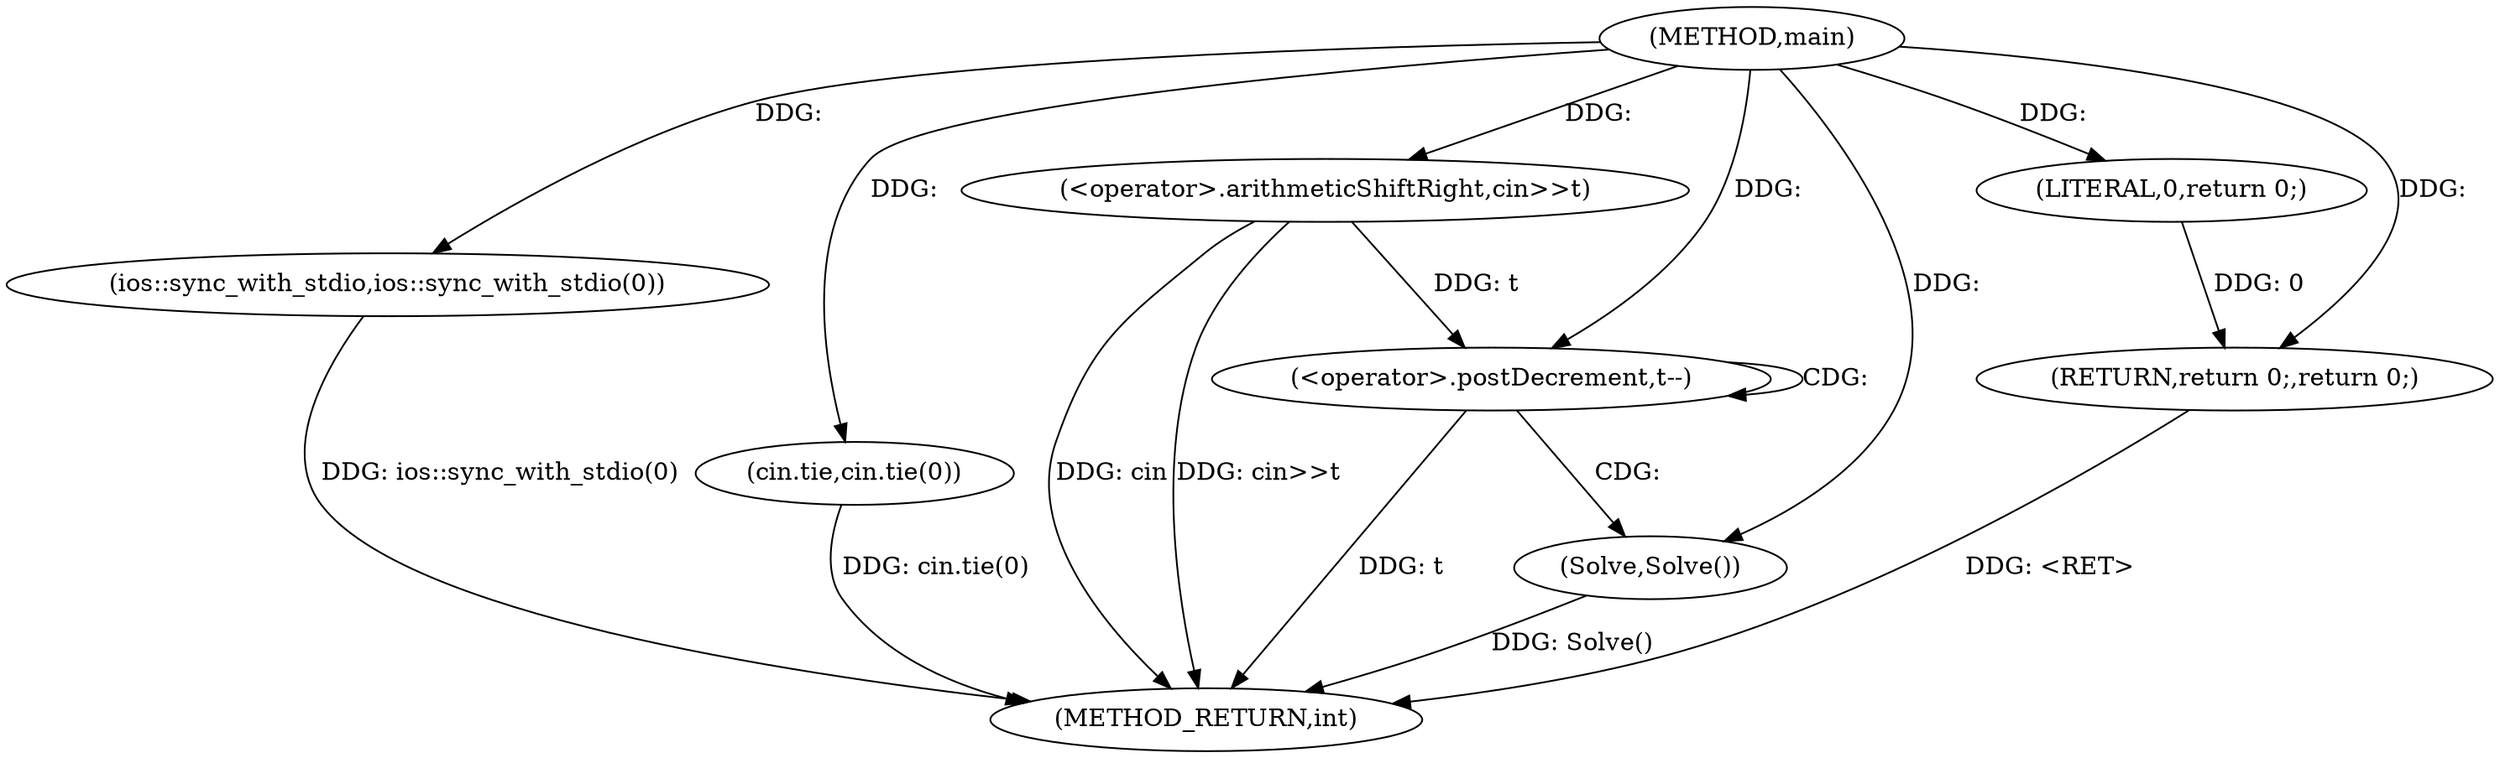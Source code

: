 digraph "main" {  
"1000134" [label = "(METHOD,main)" ]
"1000150" [label = "(METHOD_RETURN,int)" ]
"1000136" [label = "(ios::sync_with_stdio,ios::sync_with_stdio(0))" ]
"1000138" [label = "(cin.tie,cin.tie(0))" ]
"1000140" [label = "(<operator>.arithmeticShiftRight,cin>>t)" ]
"1000148" [label = "(RETURN,return 0;,return 0;)" ]
"1000144" [label = "(<operator>.postDecrement,t--)" ]
"1000149" [label = "(LITERAL,0,return 0;)" ]
"1000147" [label = "(Solve,Solve())" ]
  "1000148" -> "1000150"  [ label = "DDG: <RET>"] 
  "1000136" -> "1000150"  [ label = "DDG: ios::sync_with_stdio(0)"] 
  "1000138" -> "1000150"  [ label = "DDG: cin.tie(0)"] 
  "1000140" -> "1000150"  [ label = "DDG: cin>>t"] 
  "1000144" -> "1000150"  [ label = "DDG: t"] 
  "1000147" -> "1000150"  [ label = "DDG: Solve()"] 
  "1000140" -> "1000150"  [ label = "DDG: cin"] 
  "1000149" -> "1000148"  [ label = "DDG: 0"] 
  "1000134" -> "1000148"  [ label = "DDG: "] 
  "1000134" -> "1000136"  [ label = "DDG: "] 
  "1000134" -> "1000138"  [ label = "DDG: "] 
  "1000134" -> "1000140"  [ label = "DDG: "] 
  "1000134" -> "1000149"  [ label = "DDG: "] 
  "1000140" -> "1000144"  [ label = "DDG: t"] 
  "1000134" -> "1000144"  [ label = "DDG: "] 
  "1000134" -> "1000147"  [ label = "DDG: "] 
  "1000144" -> "1000147"  [ label = "CDG: "] 
  "1000144" -> "1000144"  [ label = "CDG: "] 
}
